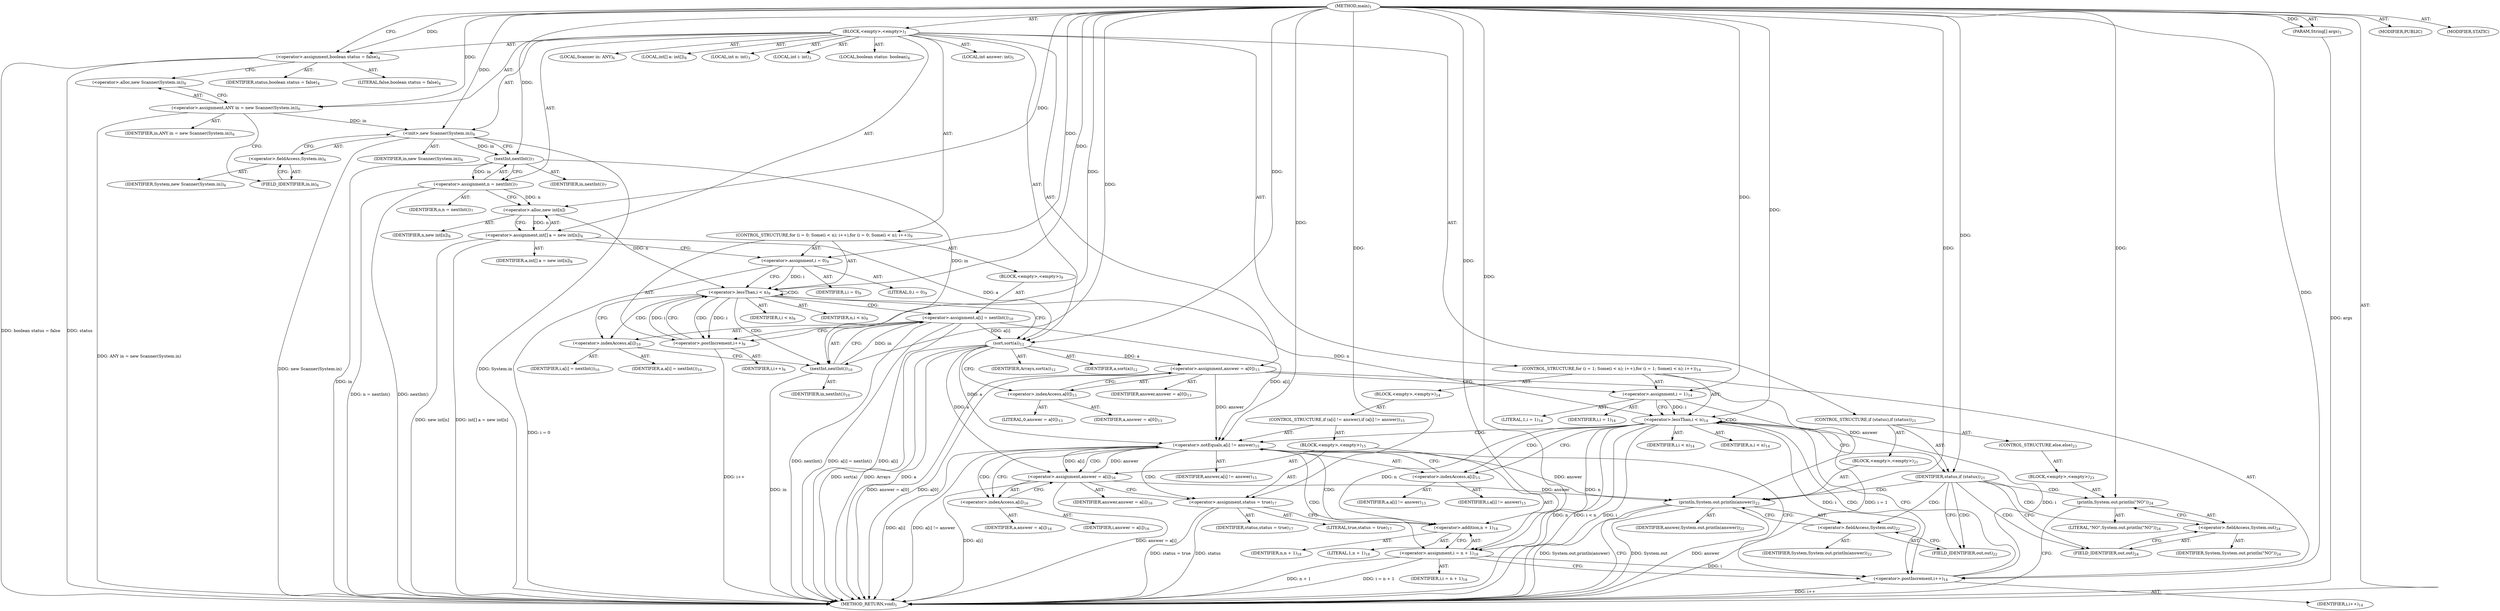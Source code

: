 digraph "main" {  
"19" [label = <(METHOD,main)<SUB>1</SUB>> ]
"20" [label = <(PARAM,String[] args)<SUB>1</SUB>> ]
"21" [label = <(BLOCK,&lt;empty&gt;,&lt;empty&gt;)<SUB>1</SUB>> ]
"22" [label = <(LOCAL,int n: int)<SUB>3</SUB>> ]
"23" [label = <(LOCAL,int i: int)<SUB>3</SUB>> ]
"24" [label = <(LOCAL,boolean status: boolean)<SUB>4</SUB>> ]
"25" [label = <(&lt;operator&gt;.assignment,boolean status = false)<SUB>4</SUB>> ]
"26" [label = <(IDENTIFIER,status,boolean status = false)<SUB>4</SUB>> ]
"27" [label = <(LITERAL,false,boolean status = false)<SUB>4</SUB>> ]
"28" [label = <(LOCAL,int answer: int)<SUB>5</SUB>> ]
"4" [label = <(LOCAL,Scanner in: ANY)<SUB>6</SUB>> ]
"29" [label = <(&lt;operator&gt;.assignment,ANY in = new Scanner(System.in))<SUB>6</SUB>> ]
"30" [label = <(IDENTIFIER,in,ANY in = new Scanner(System.in))<SUB>6</SUB>> ]
"31" [label = <(&lt;operator&gt;.alloc,new Scanner(System.in))<SUB>6</SUB>> ]
"32" [label = <(&lt;init&gt;,new Scanner(System.in))<SUB>6</SUB>> ]
"3" [label = <(IDENTIFIER,in,new Scanner(System.in))<SUB>6</SUB>> ]
"33" [label = <(&lt;operator&gt;.fieldAccess,System.in)<SUB>6</SUB>> ]
"34" [label = <(IDENTIFIER,System,new Scanner(System.in))<SUB>6</SUB>> ]
"35" [label = <(FIELD_IDENTIFIER,in,in)<SUB>6</SUB>> ]
"36" [label = <(&lt;operator&gt;.assignment,n = nextInt())<SUB>7</SUB>> ]
"37" [label = <(IDENTIFIER,n,n = nextInt())<SUB>7</SUB>> ]
"38" [label = <(nextInt,nextInt())<SUB>7</SUB>> ]
"39" [label = <(IDENTIFIER,in,nextInt())<SUB>7</SUB>> ]
"40" [label = <(LOCAL,int[] a: int[])<SUB>8</SUB>> ]
"41" [label = <(&lt;operator&gt;.assignment,int[] a = new int[n])<SUB>8</SUB>> ]
"42" [label = <(IDENTIFIER,a,int[] a = new int[n])<SUB>8</SUB>> ]
"43" [label = <(&lt;operator&gt;.alloc,new int[n])> ]
"44" [label = <(IDENTIFIER,n,new int[n])<SUB>8</SUB>> ]
"45" [label = <(CONTROL_STRUCTURE,for (i = 0; Some(i &lt; n); i++),for (i = 0; Some(i &lt; n); i++))<SUB>9</SUB>> ]
"46" [label = <(&lt;operator&gt;.assignment,i = 0)<SUB>9</SUB>> ]
"47" [label = <(IDENTIFIER,i,i = 0)<SUB>9</SUB>> ]
"48" [label = <(LITERAL,0,i = 0)<SUB>9</SUB>> ]
"49" [label = <(&lt;operator&gt;.lessThan,i &lt; n)<SUB>9</SUB>> ]
"50" [label = <(IDENTIFIER,i,i &lt; n)<SUB>9</SUB>> ]
"51" [label = <(IDENTIFIER,n,i &lt; n)<SUB>9</SUB>> ]
"52" [label = <(&lt;operator&gt;.postIncrement,i++)<SUB>9</SUB>> ]
"53" [label = <(IDENTIFIER,i,i++)<SUB>9</SUB>> ]
"54" [label = <(BLOCK,&lt;empty&gt;,&lt;empty&gt;)<SUB>9</SUB>> ]
"55" [label = <(&lt;operator&gt;.assignment,a[i] = nextInt())<SUB>10</SUB>> ]
"56" [label = <(&lt;operator&gt;.indexAccess,a[i])<SUB>10</SUB>> ]
"57" [label = <(IDENTIFIER,a,a[i] = nextInt())<SUB>10</SUB>> ]
"58" [label = <(IDENTIFIER,i,a[i] = nextInt())<SUB>10</SUB>> ]
"59" [label = <(nextInt,nextInt())<SUB>10</SUB>> ]
"60" [label = <(IDENTIFIER,in,nextInt())<SUB>10</SUB>> ]
"61" [label = <(sort,sort(a))<SUB>12</SUB>> ]
"62" [label = <(IDENTIFIER,Arrays,sort(a))<SUB>12</SUB>> ]
"63" [label = <(IDENTIFIER,a,sort(a))<SUB>12</SUB>> ]
"64" [label = <(&lt;operator&gt;.assignment,answer = a[0])<SUB>13</SUB>> ]
"65" [label = <(IDENTIFIER,answer,answer = a[0])<SUB>13</SUB>> ]
"66" [label = <(&lt;operator&gt;.indexAccess,a[0])<SUB>13</SUB>> ]
"67" [label = <(IDENTIFIER,a,answer = a[0])<SUB>13</SUB>> ]
"68" [label = <(LITERAL,0,answer = a[0])<SUB>13</SUB>> ]
"69" [label = <(CONTROL_STRUCTURE,for (i = 1; Some(i &lt; n); i++),for (i = 1; Some(i &lt; n); i++))<SUB>14</SUB>> ]
"70" [label = <(&lt;operator&gt;.assignment,i = 1)<SUB>14</SUB>> ]
"71" [label = <(IDENTIFIER,i,i = 1)<SUB>14</SUB>> ]
"72" [label = <(LITERAL,1,i = 1)<SUB>14</SUB>> ]
"73" [label = <(&lt;operator&gt;.lessThan,i &lt; n)<SUB>14</SUB>> ]
"74" [label = <(IDENTIFIER,i,i &lt; n)<SUB>14</SUB>> ]
"75" [label = <(IDENTIFIER,n,i &lt; n)<SUB>14</SUB>> ]
"76" [label = <(&lt;operator&gt;.postIncrement,i++)<SUB>14</SUB>> ]
"77" [label = <(IDENTIFIER,i,i++)<SUB>14</SUB>> ]
"78" [label = <(BLOCK,&lt;empty&gt;,&lt;empty&gt;)<SUB>14</SUB>> ]
"79" [label = <(CONTROL_STRUCTURE,if (a[i] != answer),if (a[i] != answer))<SUB>15</SUB>> ]
"80" [label = <(&lt;operator&gt;.notEquals,a[i] != answer)<SUB>15</SUB>> ]
"81" [label = <(&lt;operator&gt;.indexAccess,a[i])<SUB>15</SUB>> ]
"82" [label = <(IDENTIFIER,a,a[i] != answer)<SUB>15</SUB>> ]
"83" [label = <(IDENTIFIER,i,a[i] != answer)<SUB>15</SUB>> ]
"84" [label = <(IDENTIFIER,answer,a[i] != answer)<SUB>15</SUB>> ]
"85" [label = <(BLOCK,&lt;empty&gt;,&lt;empty&gt;)<SUB>15</SUB>> ]
"86" [label = <(&lt;operator&gt;.assignment,answer = a[i])<SUB>16</SUB>> ]
"87" [label = <(IDENTIFIER,answer,answer = a[i])<SUB>16</SUB>> ]
"88" [label = <(&lt;operator&gt;.indexAccess,a[i])<SUB>16</SUB>> ]
"89" [label = <(IDENTIFIER,a,answer = a[i])<SUB>16</SUB>> ]
"90" [label = <(IDENTIFIER,i,answer = a[i])<SUB>16</SUB>> ]
"91" [label = <(&lt;operator&gt;.assignment,status = true)<SUB>17</SUB>> ]
"92" [label = <(IDENTIFIER,status,status = true)<SUB>17</SUB>> ]
"93" [label = <(LITERAL,true,status = true)<SUB>17</SUB>> ]
"94" [label = <(&lt;operator&gt;.assignment,i = n + 1)<SUB>18</SUB>> ]
"95" [label = <(IDENTIFIER,i,i = n + 1)<SUB>18</SUB>> ]
"96" [label = <(&lt;operator&gt;.addition,n + 1)<SUB>18</SUB>> ]
"97" [label = <(IDENTIFIER,n,n + 1)<SUB>18</SUB>> ]
"98" [label = <(LITERAL,1,n + 1)<SUB>18</SUB>> ]
"99" [label = <(CONTROL_STRUCTURE,if (status),if (status))<SUB>21</SUB>> ]
"100" [label = <(IDENTIFIER,status,if (status))<SUB>21</SUB>> ]
"101" [label = <(BLOCK,&lt;empty&gt;,&lt;empty&gt;)<SUB>21</SUB>> ]
"102" [label = <(println,System.out.println(answer))<SUB>22</SUB>> ]
"103" [label = <(&lt;operator&gt;.fieldAccess,System.out)<SUB>22</SUB>> ]
"104" [label = <(IDENTIFIER,System,System.out.println(answer))<SUB>22</SUB>> ]
"105" [label = <(FIELD_IDENTIFIER,out,out)<SUB>22</SUB>> ]
"106" [label = <(IDENTIFIER,answer,System.out.println(answer))<SUB>22</SUB>> ]
"107" [label = <(CONTROL_STRUCTURE,else,else)<SUB>23</SUB>> ]
"108" [label = <(BLOCK,&lt;empty&gt;,&lt;empty&gt;)<SUB>23</SUB>> ]
"109" [label = <(println,System.out.println(&quot;NO&quot;))<SUB>24</SUB>> ]
"110" [label = <(&lt;operator&gt;.fieldAccess,System.out)<SUB>24</SUB>> ]
"111" [label = <(IDENTIFIER,System,System.out.println(&quot;NO&quot;))<SUB>24</SUB>> ]
"112" [label = <(FIELD_IDENTIFIER,out,out)<SUB>24</SUB>> ]
"113" [label = <(LITERAL,&quot;NO&quot;,System.out.println(&quot;NO&quot;))<SUB>24</SUB>> ]
"114" [label = <(MODIFIER,PUBLIC)> ]
"115" [label = <(MODIFIER,STATIC)> ]
"116" [label = <(METHOD_RETURN,void)<SUB>1</SUB>> ]
  "19" -> "20"  [ label = "AST: "] 
  "19" -> "21"  [ label = "AST: "] 
  "19" -> "114"  [ label = "AST: "] 
  "19" -> "115"  [ label = "AST: "] 
  "19" -> "116"  [ label = "AST: "] 
  "21" -> "22"  [ label = "AST: "] 
  "21" -> "23"  [ label = "AST: "] 
  "21" -> "24"  [ label = "AST: "] 
  "21" -> "25"  [ label = "AST: "] 
  "21" -> "28"  [ label = "AST: "] 
  "21" -> "4"  [ label = "AST: "] 
  "21" -> "29"  [ label = "AST: "] 
  "21" -> "32"  [ label = "AST: "] 
  "21" -> "36"  [ label = "AST: "] 
  "21" -> "40"  [ label = "AST: "] 
  "21" -> "41"  [ label = "AST: "] 
  "21" -> "45"  [ label = "AST: "] 
  "21" -> "61"  [ label = "AST: "] 
  "21" -> "64"  [ label = "AST: "] 
  "21" -> "69"  [ label = "AST: "] 
  "21" -> "99"  [ label = "AST: "] 
  "25" -> "26"  [ label = "AST: "] 
  "25" -> "27"  [ label = "AST: "] 
  "29" -> "30"  [ label = "AST: "] 
  "29" -> "31"  [ label = "AST: "] 
  "32" -> "3"  [ label = "AST: "] 
  "32" -> "33"  [ label = "AST: "] 
  "33" -> "34"  [ label = "AST: "] 
  "33" -> "35"  [ label = "AST: "] 
  "36" -> "37"  [ label = "AST: "] 
  "36" -> "38"  [ label = "AST: "] 
  "38" -> "39"  [ label = "AST: "] 
  "41" -> "42"  [ label = "AST: "] 
  "41" -> "43"  [ label = "AST: "] 
  "43" -> "44"  [ label = "AST: "] 
  "45" -> "46"  [ label = "AST: "] 
  "45" -> "49"  [ label = "AST: "] 
  "45" -> "52"  [ label = "AST: "] 
  "45" -> "54"  [ label = "AST: "] 
  "46" -> "47"  [ label = "AST: "] 
  "46" -> "48"  [ label = "AST: "] 
  "49" -> "50"  [ label = "AST: "] 
  "49" -> "51"  [ label = "AST: "] 
  "52" -> "53"  [ label = "AST: "] 
  "54" -> "55"  [ label = "AST: "] 
  "55" -> "56"  [ label = "AST: "] 
  "55" -> "59"  [ label = "AST: "] 
  "56" -> "57"  [ label = "AST: "] 
  "56" -> "58"  [ label = "AST: "] 
  "59" -> "60"  [ label = "AST: "] 
  "61" -> "62"  [ label = "AST: "] 
  "61" -> "63"  [ label = "AST: "] 
  "64" -> "65"  [ label = "AST: "] 
  "64" -> "66"  [ label = "AST: "] 
  "66" -> "67"  [ label = "AST: "] 
  "66" -> "68"  [ label = "AST: "] 
  "69" -> "70"  [ label = "AST: "] 
  "69" -> "73"  [ label = "AST: "] 
  "69" -> "76"  [ label = "AST: "] 
  "69" -> "78"  [ label = "AST: "] 
  "70" -> "71"  [ label = "AST: "] 
  "70" -> "72"  [ label = "AST: "] 
  "73" -> "74"  [ label = "AST: "] 
  "73" -> "75"  [ label = "AST: "] 
  "76" -> "77"  [ label = "AST: "] 
  "78" -> "79"  [ label = "AST: "] 
  "79" -> "80"  [ label = "AST: "] 
  "79" -> "85"  [ label = "AST: "] 
  "80" -> "81"  [ label = "AST: "] 
  "80" -> "84"  [ label = "AST: "] 
  "81" -> "82"  [ label = "AST: "] 
  "81" -> "83"  [ label = "AST: "] 
  "85" -> "86"  [ label = "AST: "] 
  "85" -> "91"  [ label = "AST: "] 
  "85" -> "94"  [ label = "AST: "] 
  "86" -> "87"  [ label = "AST: "] 
  "86" -> "88"  [ label = "AST: "] 
  "88" -> "89"  [ label = "AST: "] 
  "88" -> "90"  [ label = "AST: "] 
  "91" -> "92"  [ label = "AST: "] 
  "91" -> "93"  [ label = "AST: "] 
  "94" -> "95"  [ label = "AST: "] 
  "94" -> "96"  [ label = "AST: "] 
  "96" -> "97"  [ label = "AST: "] 
  "96" -> "98"  [ label = "AST: "] 
  "99" -> "100"  [ label = "AST: "] 
  "99" -> "101"  [ label = "AST: "] 
  "99" -> "107"  [ label = "AST: "] 
  "101" -> "102"  [ label = "AST: "] 
  "102" -> "103"  [ label = "AST: "] 
  "102" -> "106"  [ label = "AST: "] 
  "103" -> "104"  [ label = "AST: "] 
  "103" -> "105"  [ label = "AST: "] 
  "107" -> "108"  [ label = "AST: "] 
  "108" -> "109"  [ label = "AST: "] 
  "109" -> "110"  [ label = "AST: "] 
  "109" -> "113"  [ label = "AST: "] 
  "110" -> "111"  [ label = "AST: "] 
  "110" -> "112"  [ label = "AST: "] 
  "25" -> "31"  [ label = "CFG: "] 
  "29" -> "35"  [ label = "CFG: "] 
  "32" -> "38"  [ label = "CFG: "] 
  "36" -> "43"  [ label = "CFG: "] 
  "41" -> "46"  [ label = "CFG: "] 
  "61" -> "66"  [ label = "CFG: "] 
  "64" -> "70"  [ label = "CFG: "] 
  "31" -> "29"  [ label = "CFG: "] 
  "33" -> "32"  [ label = "CFG: "] 
  "38" -> "36"  [ label = "CFG: "] 
  "43" -> "41"  [ label = "CFG: "] 
  "46" -> "49"  [ label = "CFG: "] 
  "49" -> "56"  [ label = "CFG: "] 
  "49" -> "61"  [ label = "CFG: "] 
  "52" -> "49"  [ label = "CFG: "] 
  "66" -> "64"  [ label = "CFG: "] 
  "70" -> "73"  [ label = "CFG: "] 
  "73" -> "100"  [ label = "CFG: "] 
  "73" -> "81"  [ label = "CFG: "] 
  "76" -> "73"  [ label = "CFG: "] 
  "100" -> "105"  [ label = "CFG: "] 
  "100" -> "112"  [ label = "CFG: "] 
  "35" -> "33"  [ label = "CFG: "] 
  "55" -> "52"  [ label = "CFG: "] 
  "102" -> "116"  [ label = "CFG: "] 
  "56" -> "59"  [ label = "CFG: "] 
  "59" -> "55"  [ label = "CFG: "] 
  "80" -> "88"  [ label = "CFG: "] 
  "80" -> "76"  [ label = "CFG: "] 
  "103" -> "102"  [ label = "CFG: "] 
  "109" -> "116"  [ label = "CFG: "] 
  "81" -> "80"  [ label = "CFG: "] 
  "86" -> "91"  [ label = "CFG: "] 
  "91" -> "96"  [ label = "CFG: "] 
  "94" -> "76"  [ label = "CFG: "] 
  "105" -> "103"  [ label = "CFG: "] 
  "110" -> "109"  [ label = "CFG: "] 
  "88" -> "86"  [ label = "CFG: "] 
  "96" -> "94"  [ label = "CFG: "] 
  "112" -> "110"  [ label = "CFG: "] 
  "19" -> "25"  [ label = "CFG: "] 
  "20" -> "116"  [ label = "DDG: args"] 
  "25" -> "116"  [ label = "DDG: status"] 
  "25" -> "116"  [ label = "DDG: boolean status = false"] 
  "29" -> "116"  [ label = "DDG: ANY in = new Scanner(System.in)"] 
  "32" -> "116"  [ label = "DDG: System.in"] 
  "32" -> "116"  [ label = "DDG: new Scanner(System.in)"] 
  "38" -> "116"  [ label = "DDG: in"] 
  "36" -> "116"  [ label = "DDG: nextInt()"] 
  "36" -> "116"  [ label = "DDG: n = nextInt()"] 
  "41" -> "116"  [ label = "DDG: new int[n]"] 
  "41" -> "116"  [ label = "DDG: int[] a = new int[n]"] 
  "46" -> "116"  [ label = "DDG: i = 0"] 
  "61" -> "116"  [ label = "DDG: a"] 
  "61" -> "116"  [ label = "DDG: sort(a)"] 
  "64" -> "116"  [ label = "DDG: a[0]"] 
  "64" -> "116"  [ label = "DDG: answer = a[0]"] 
  "70" -> "116"  [ label = "DDG: i = 1"] 
  "73" -> "116"  [ label = "DDG: i"] 
  "73" -> "116"  [ label = "DDG: n"] 
  "73" -> "116"  [ label = "DDG: i &lt; n"] 
  "102" -> "116"  [ label = "DDG: System.out"] 
  "102" -> "116"  [ label = "DDG: answer"] 
  "102" -> "116"  [ label = "DDG: System.out.println(answer)"] 
  "80" -> "116"  [ label = "DDG: a[i]"] 
  "80" -> "116"  [ label = "DDG: a[i] != answer"] 
  "86" -> "116"  [ label = "DDG: a[i]"] 
  "86" -> "116"  [ label = "DDG: answer = a[i]"] 
  "91" -> "116"  [ label = "DDG: status"] 
  "91" -> "116"  [ label = "DDG: status = true"] 
  "94" -> "116"  [ label = "DDG: n + 1"] 
  "94" -> "116"  [ label = "DDG: i = n + 1"] 
  "76" -> "116"  [ label = "DDG: i++"] 
  "55" -> "116"  [ label = "DDG: a[i]"] 
  "59" -> "116"  [ label = "DDG: in"] 
  "55" -> "116"  [ label = "DDG: nextInt()"] 
  "55" -> "116"  [ label = "DDG: a[i] = nextInt()"] 
  "52" -> "116"  [ label = "DDG: i++"] 
  "61" -> "116"  [ label = "DDG: Arrays"] 
  "19" -> "20"  [ label = "DDG: "] 
  "19" -> "25"  [ label = "DDG: "] 
  "19" -> "29"  [ label = "DDG: "] 
  "38" -> "36"  [ label = "DDG: in"] 
  "43" -> "41"  [ label = "DDG: n"] 
  "61" -> "64"  [ label = "DDG: a"] 
  "29" -> "32"  [ label = "DDG: in"] 
  "19" -> "32"  [ label = "DDG: "] 
  "19" -> "46"  [ label = "DDG: "] 
  "19" -> "61"  [ label = "DDG: "] 
  "41" -> "61"  [ label = "DDG: a"] 
  "55" -> "61"  [ label = "DDG: a[i]"] 
  "19" -> "70"  [ label = "DDG: "] 
  "19" -> "100"  [ label = "DDG: "] 
  "32" -> "38"  [ label = "DDG: in"] 
  "19" -> "38"  [ label = "DDG: "] 
  "36" -> "43"  [ label = "DDG: n"] 
  "19" -> "43"  [ label = "DDG: "] 
  "46" -> "49"  [ label = "DDG: i"] 
  "52" -> "49"  [ label = "DDG: i"] 
  "19" -> "49"  [ label = "DDG: "] 
  "43" -> "49"  [ label = "DDG: n"] 
  "49" -> "52"  [ label = "DDG: i"] 
  "19" -> "52"  [ label = "DDG: "] 
  "59" -> "55"  [ label = "DDG: in"] 
  "70" -> "73"  [ label = "DDG: i"] 
  "76" -> "73"  [ label = "DDG: i"] 
  "19" -> "73"  [ label = "DDG: "] 
  "49" -> "73"  [ label = "DDG: n"] 
  "73" -> "76"  [ label = "DDG: i"] 
  "94" -> "76"  [ label = "DDG: i"] 
  "19" -> "76"  [ label = "DDG: "] 
  "64" -> "102"  [ label = "DDG: answer"] 
  "80" -> "102"  [ label = "DDG: answer"] 
  "86" -> "102"  [ label = "DDG: answer"] 
  "19" -> "102"  [ label = "DDG: "] 
  "38" -> "59"  [ label = "DDG: in"] 
  "19" -> "59"  [ label = "DDG: "] 
  "61" -> "80"  [ label = "DDG: a"] 
  "55" -> "80"  [ label = "DDG: a[i]"] 
  "64" -> "80"  [ label = "DDG: answer"] 
  "86" -> "80"  [ label = "DDG: answer"] 
  "19" -> "80"  [ label = "DDG: "] 
  "61" -> "86"  [ label = "DDG: a"] 
  "80" -> "86"  [ label = "DDG: a[i]"] 
  "19" -> "91"  [ label = "DDG: "] 
  "73" -> "94"  [ label = "DDG: n"] 
  "19" -> "94"  [ label = "DDG: "] 
  "19" -> "109"  [ label = "DDG: "] 
  "73" -> "96"  [ label = "DDG: n"] 
  "19" -> "96"  [ label = "DDG: "] 
  "49" -> "49"  [ label = "CDG: "] 
  "49" -> "52"  [ label = "CDG: "] 
  "49" -> "56"  [ label = "CDG: "] 
  "49" -> "59"  [ label = "CDG: "] 
  "49" -> "55"  [ label = "CDG: "] 
  "73" -> "80"  [ label = "CDG: "] 
  "73" -> "73"  [ label = "CDG: "] 
  "73" -> "81"  [ label = "CDG: "] 
  "73" -> "76"  [ label = "CDG: "] 
  "100" -> "105"  [ label = "CDG: "] 
  "100" -> "102"  [ label = "CDG: "] 
  "100" -> "103"  [ label = "CDG: "] 
  "100" -> "110"  [ label = "CDG: "] 
  "100" -> "112"  [ label = "CDG: "] 
  "100" -> "109"  [ label = "CDG: "] 
  "80" -> "94"  [ label = "CDG: "] 
  "80" -> "96"  [ label = "CDG: "] 
  "80" -> "88"  [ label = "CDG: "] 
  "80" -> "91"  [ label = "CDG: "] 
  "80" -> "86"  [ label = "CDG: "] 
}

